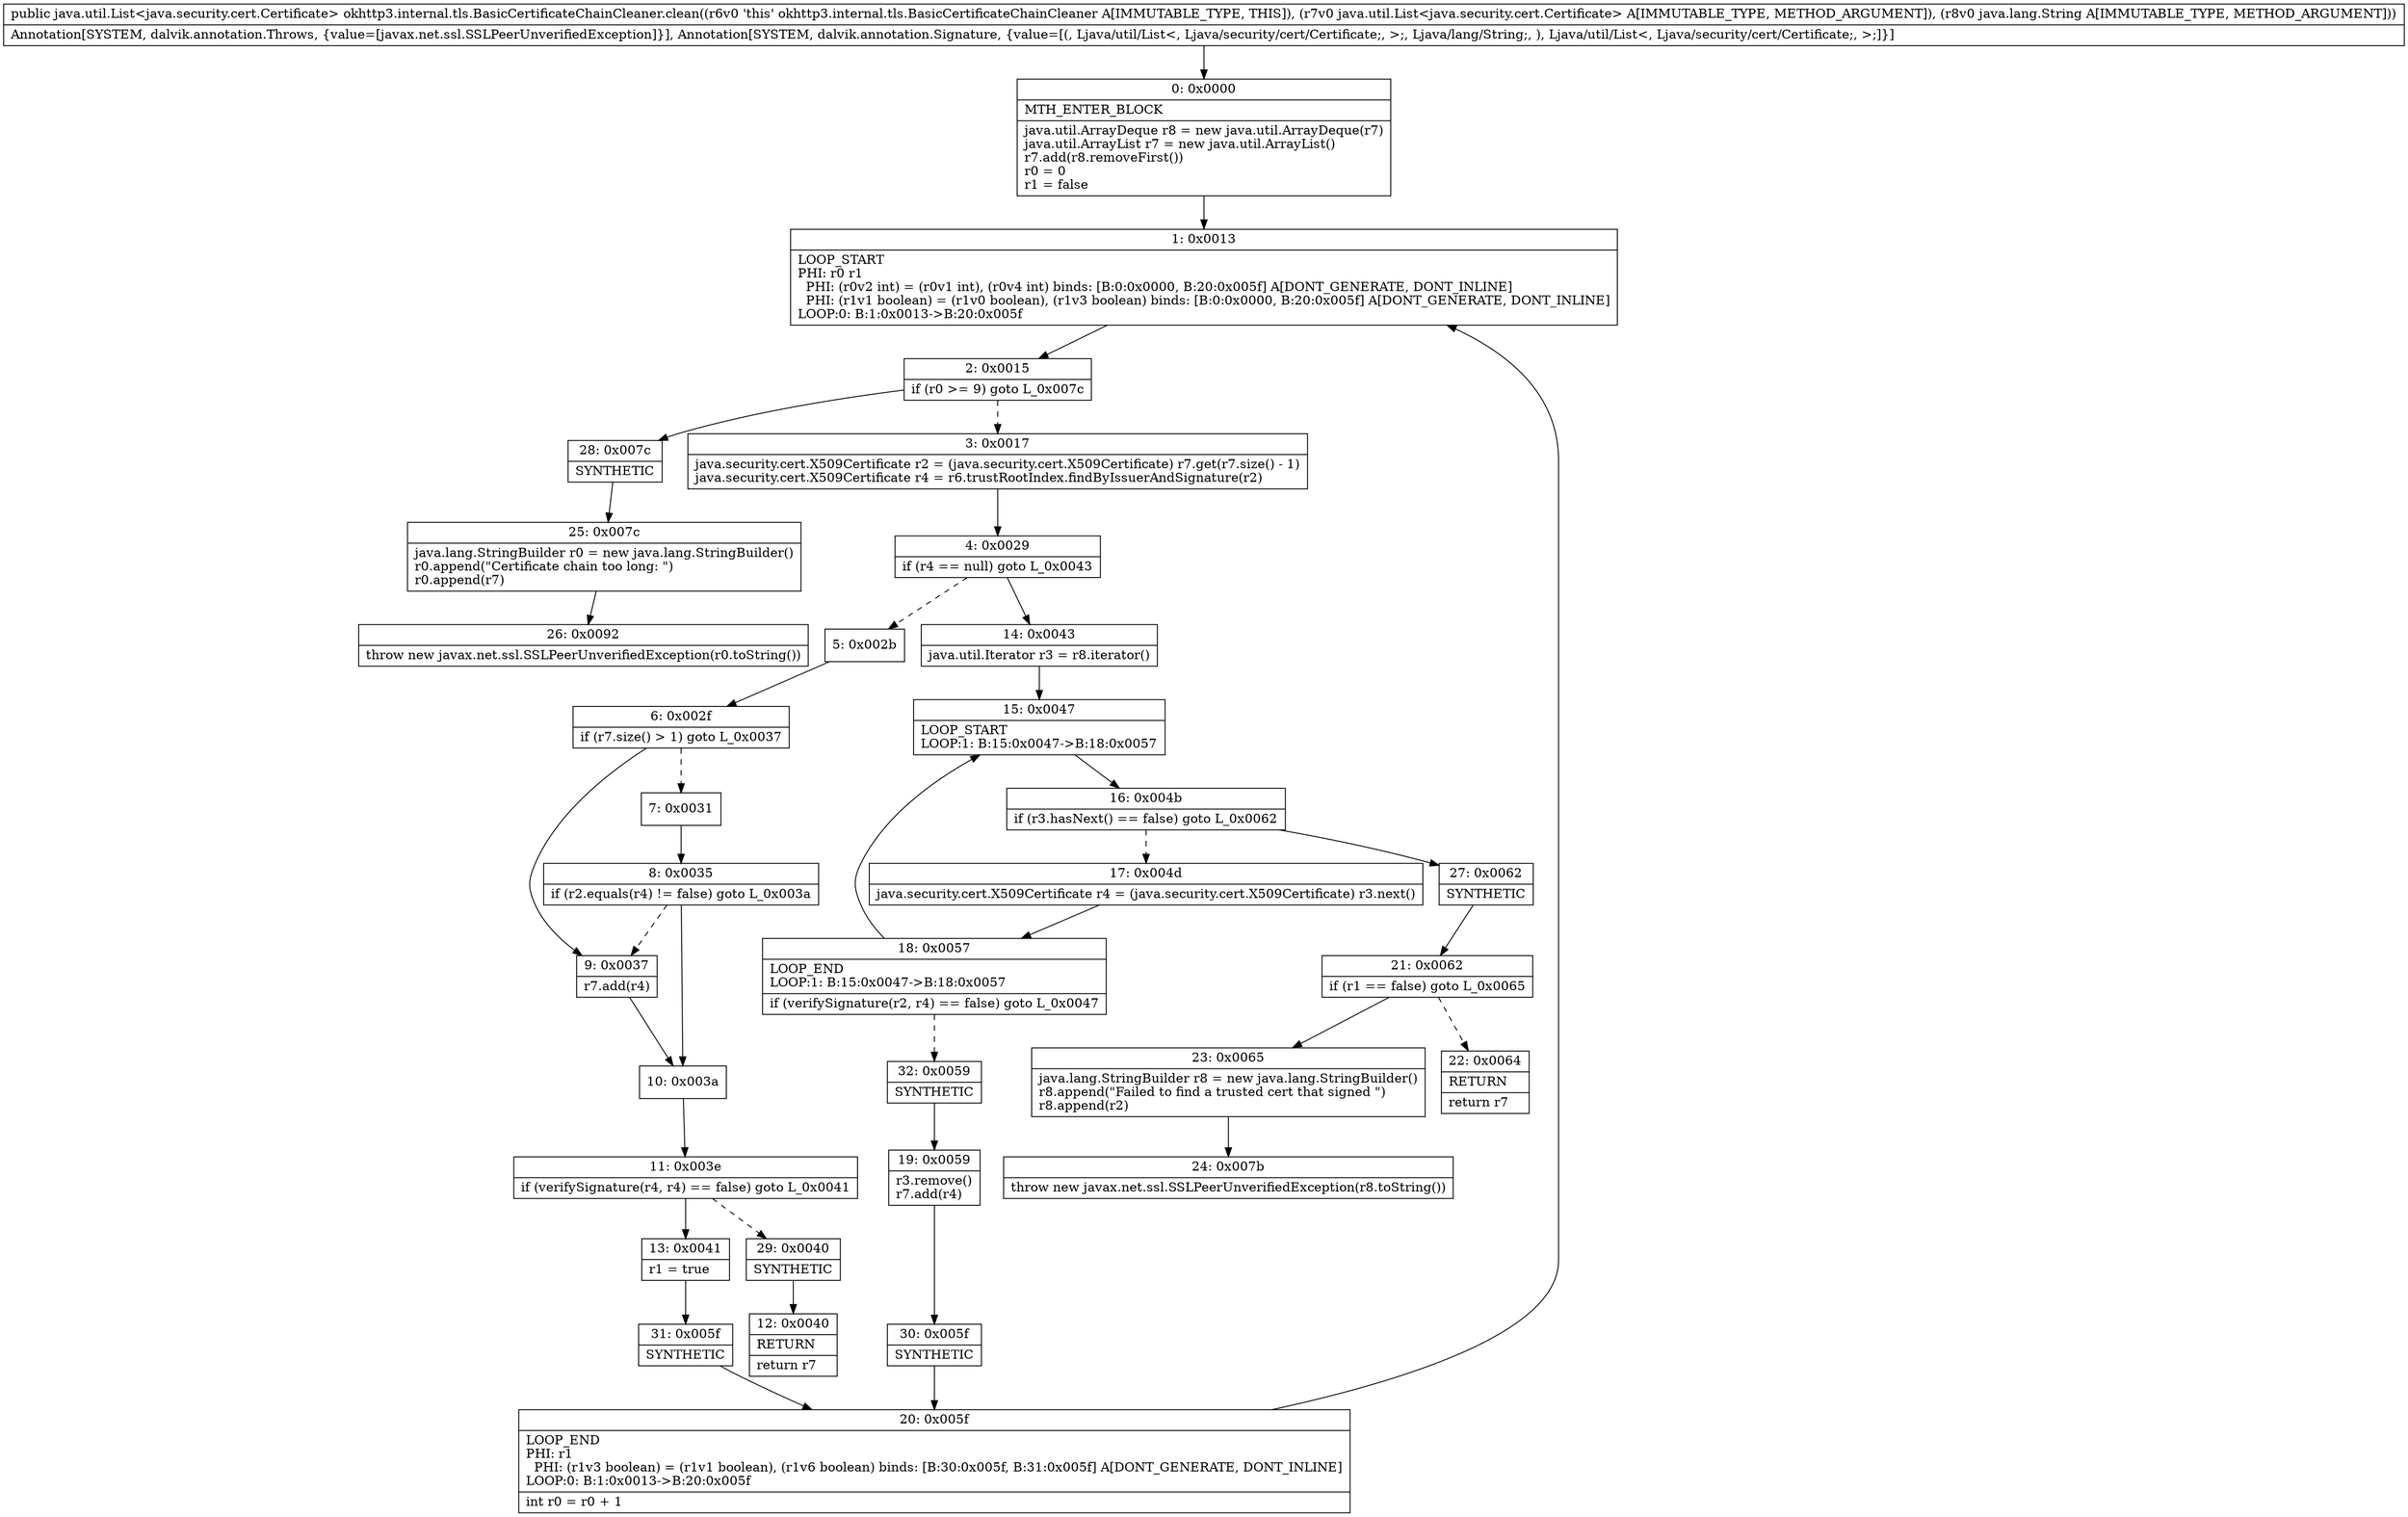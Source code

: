 digraph "CFG forokhttp3.internal.tls.BasicCertificateChainCleaner.clean(Ljava\/util\/List;Ljava\/lang\/String;)Ljava\/util\/List;" {
Node_0 [shape=record,label="{0\:\ 0x0000|MTH_ENTER_BLOCK\l|java.util.ArrayDeque r8 = new java.util.ArrayDeque(r7)\ljava.util.ArrayList r7 = new java.util.ArrayList()\lr7.add(r8.removeFirst())\lr0 = 0\lr1 = false\l}"];
Node_1 [shape=record,label="{1\:\ 0x0013|LOOP_START\lPHI: r0 r1 \l  PHI: (r0v2 int) = (r0v1 int), (r0v4 int) binds: [B:0:0x0000, B:20:0x005f] A[DONT_GENERATE, DONT_INLINE]\l  PHI: (r1v1 boolean) = (r1v0 boolean), (r1v3 boolean) binds: [B:0:0x0000, B:20:0x005f] A[DONT_GENERATE, DONT_INLINE]\lLOOP:0: B:1:0x0013\-\>B:20:0x005f\l}"];
Node_2 [shape=record,label="{2\:\ 0x0015|if (r0 \>= 9) goto L_0x007c\l}"];
Node_3 [shape=record,label="{3\:\ 0x0017|java.security.cert.X509Certificate r2 = (java.security.cert.X509Certificate) r7.get(r7.size() \- 1)\ljava.security.cert.X509Certificate r4 = r6.trustRootIndex.findByIssuerAndSignature(r2)\l}"];
Node_4 [shape=record,label="{4\:\ 0x0029|if (r4 == null) goto L_0x0043\l}"];
Node_5 [shape=record,label="{5\:\ 0x002b}"];
Node_6 [shape=record,label="{6\:\ 0x002f|if (r7.size() \> 1) goto L_0x0037\l}"];
Node_7 [shape=record,label="{7\:\ 0x0031}"];
Node_8 [shape=record,label="{8\:\ 0x0035|if (r2.equals(r4) != false) goto L_0x003a\l}"];
Node_9 [shape=record,label="{9\:\ 0x0037|r7.add(r4)\l}"];
Node_10 [shape=record,label="{10\:\ 0x003a}"];
Node_11 [shape=record,label="{11\:\ 0x003e|if (verifySignature(r4, r4) == false) goto L_0x0041\l}"];
Node_12 [shape=record,label="{12\:\ 0x0040|RETURN\l|return r7\l}"];
Node_13 [shape=record,label="{13\:\ 0x0041|r1 = true\l}"];
Node_14 [shape=record,label="{14\:\ 0x0043|java.util.Iterator r3 = r8.iterator()\l}"];
Node_15 [shape=record,label="{15\:\ 0x0047|LOOP_START\lLOOP:1: B:15:0x0047\-\>B:18:0x0057\l}"];
Node_16 [shape=record,label="{16\:\ 0x004b|if (r3.hasNext() == false) goto L_0x0062\l}"];
Node_17 [shape=record,label="{17\:\ 0x004d|java.security.cert.X509Certificate r4 = (java.security.cert.X509Certificate) r3.next()\l}"];
Node_18 [shape=record,label="{18\:\ 0x0057|LOOP_END\lLOOP:1: B:15:0x0047\-\>B:18:0x0057\l|if (verifySignature(r2, r4) == false) goto L_0x0047\l}"];
Node_19 [shape=record,label="{19\:\ 0x0059|r3.remove()\lr7.add(r4)\l}"];
Node_20 [shape=record,label="{20\:\ 0x005f|LOOP_END\lPHI: r1 \l  PHI: (r1v3 boolean) = (r1v1 boolean), (r1v6 boolean) binds: [B:30:0x005f, B:31:0x005f] A[DONT_GENERATE, DONT_INLINE]\lLOOP:0: B:1:0x0013\-\>B:20:0x005f\l|int r0 = r0 + 1\l}"];
Node_21 [shape=record,label="{21\:\ 0x0062|if (r1 == false) goto L_0x0065\l}"];
Node_22 [shape=record,label="{22\:\ 0x0064|RETURN\l|return r7\l}"];
Node_23 [shape=record,label="{23\:\ 0x0065|java.lang.StringBuilder r8 = new java.lang.StringBuilder()\lr8.append(\"Failed to find a trusted cert that signed \")\lr8.append(r2)\l}"];
Node_24 [shape=record,label="{24\:\ 0x007b|throw new javax.net.ssl.SSLPeerUnverifiedException(r8.toString())\l}"];
Node_25 [shape=record,label="{25\:\ 0x007c|java.lang.StringBuilder r0 = new java.lang.StringBuilder()\lr0.append(\"Certificate chain too long: \")\lr0.append(r7)\l}"];
Node_26 [shape=record,label="{26\:\ 0x0092|throw new javax.net.ssl.SSLPeerUnverifiedException(r0.toString())\l}"];
Node_27 [shape=record,label="{27\:\ 0x0062|SYNTHETIC\l}"];
Node_28 [shape=record,label="{28\:\ 0x007c|SYNTHETIC\l}"];
Node_29 [shape=record,label="{29\:\ 0x0040|SYNTHETIC\l}"];
Node_30 [shape=record,label="{30\:\ 0x005f|SYNTHETIC\l}"];
Node_31 [shape=record,label="{31\:\ 0x005f|SYNTHETIC\l}"];
Node_32 [shape=record,label="{32\:\ 0x0059|SYNTHETIC\l}"];
MethodNode[shape=record,label="{public java.util.List\<java.security.cert.Certificate\> okhttp3.internal.tls.BasicCertificateChainCleaner.clean((r6v0 'this' okhttp3.internal.tls.BasicCertificateChainCleaner A[IMMUTABLE_TYPE, THIS]), (r7v0 java.util.List\<java.security.cert.Certificate\> A[IMMUTABLE_TYPE, METHOD_ARGUMENT]), (r8v0 java.lang.String A[IMMUTABLE_TYPE, METHOD_ARGUMENT]))  | Annotation[SYSTEM, dalvik.annotation.Throws, \{value=[javax.net.ssl.SSLPeerUnverifiedException]\}], Annotation[SYSTEM, dalvik.annotation.Signature, \{value=[(, Ljava\/util\/List\<, Ljava\/security\/cert\/Certificate;, \>;, Ljava\/lang\/String;, ), Ljava\/util\/List\<, Ljava\/security\/cert\/Certificate;, \>;]\}]\l}"];
MethodNode -> Node_0;
Node_0 -> Node_1;
Node_1 -> Node_2;
Node_2 -> Node_3[style=dashed];
Node_2 -> Node_28;
Node_3 -> Node_4;
Node_4 -> Node_5[style=dashed];
Node_4 -> Node_14;
Node_5 -> Node_6;
Node_6 -> Node_7[style=dashed];
Node_6 -> Node_9;
Node_7 -> Node_8;
Node_8 -> Node_9[style=dashed];
Node_8 -> Node_10;
Node_9 -> Node_10;
Node_10 -> Node_11;
Node_11 -> Node_13;
Node_11 -> Node_29[style=dashed];
Node_13 -> Node_31;
Node_14 -> Node_15;
Node_15 -> Node_16;
Node_16 -> Node_17[style=dashed];
Node_16 -> Node_27;
Node_17 -> Node_18;
Node_18 -> Node_15;
Node_18 -> Node_32[style=dashed];
Node_19 -> Node_30;
Node_20 -> Node_1;
Node_21 -> Node_22[style=dashed];
Node_21 -> Node_23;
Node_23 -> Node_24;
Node_25 -> Node_26;
Node_27 -> Node_21;
Node_28 -> Node_25;
Node_29 -> Node_12;
Node_30 -> Node_20;
Node_31 -> Node_20;
Node_32 -> Node_19;
}


